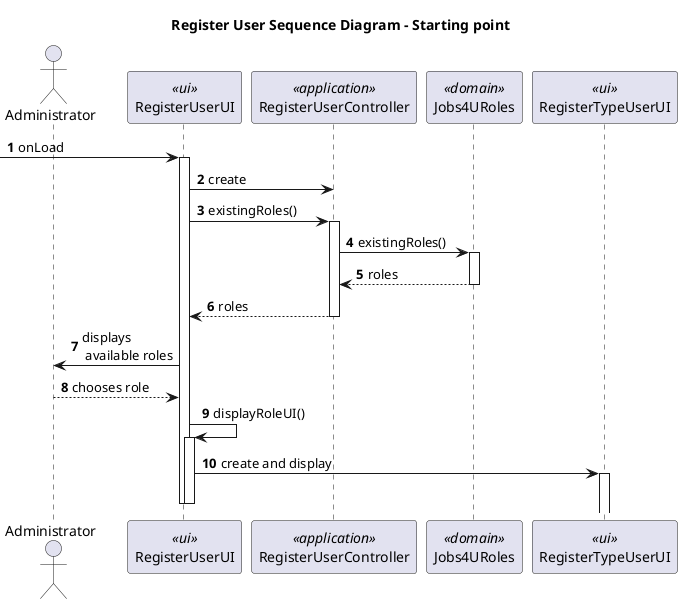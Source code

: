 @startuml

title Register User Sequence Diagram - Starting point

autonumber
actor Administrator as ADM
participant "RegisterUserUI" as RUI <<ui>>
participant "RegisterUserController" as RUC <<application>>
participant "Jobs4URoles" as J4UR <<domain>>
participant "RegisterTypeUserUI" as RTUI <<ui>>

-> RUI : onLoad
activate RUI
RUI -> RUC : create
RUI -> RUC : existingRoles()
activate RUC
RUC -> J4UR : existingRoles()
activate J4UR
J4UR --> RUC : roles
deactivate J4UR
RUC --> RUI : roles
deactivate RUC
RUI -> ADM : displays\n available roles
ADM --> RUI : chooses role
RUI -> RUI: displayRoleUI()
activate RUI
RUI -> RTUI : create and display
activate RTUI
deactivate RUI
deactivate RUI



@enduml

